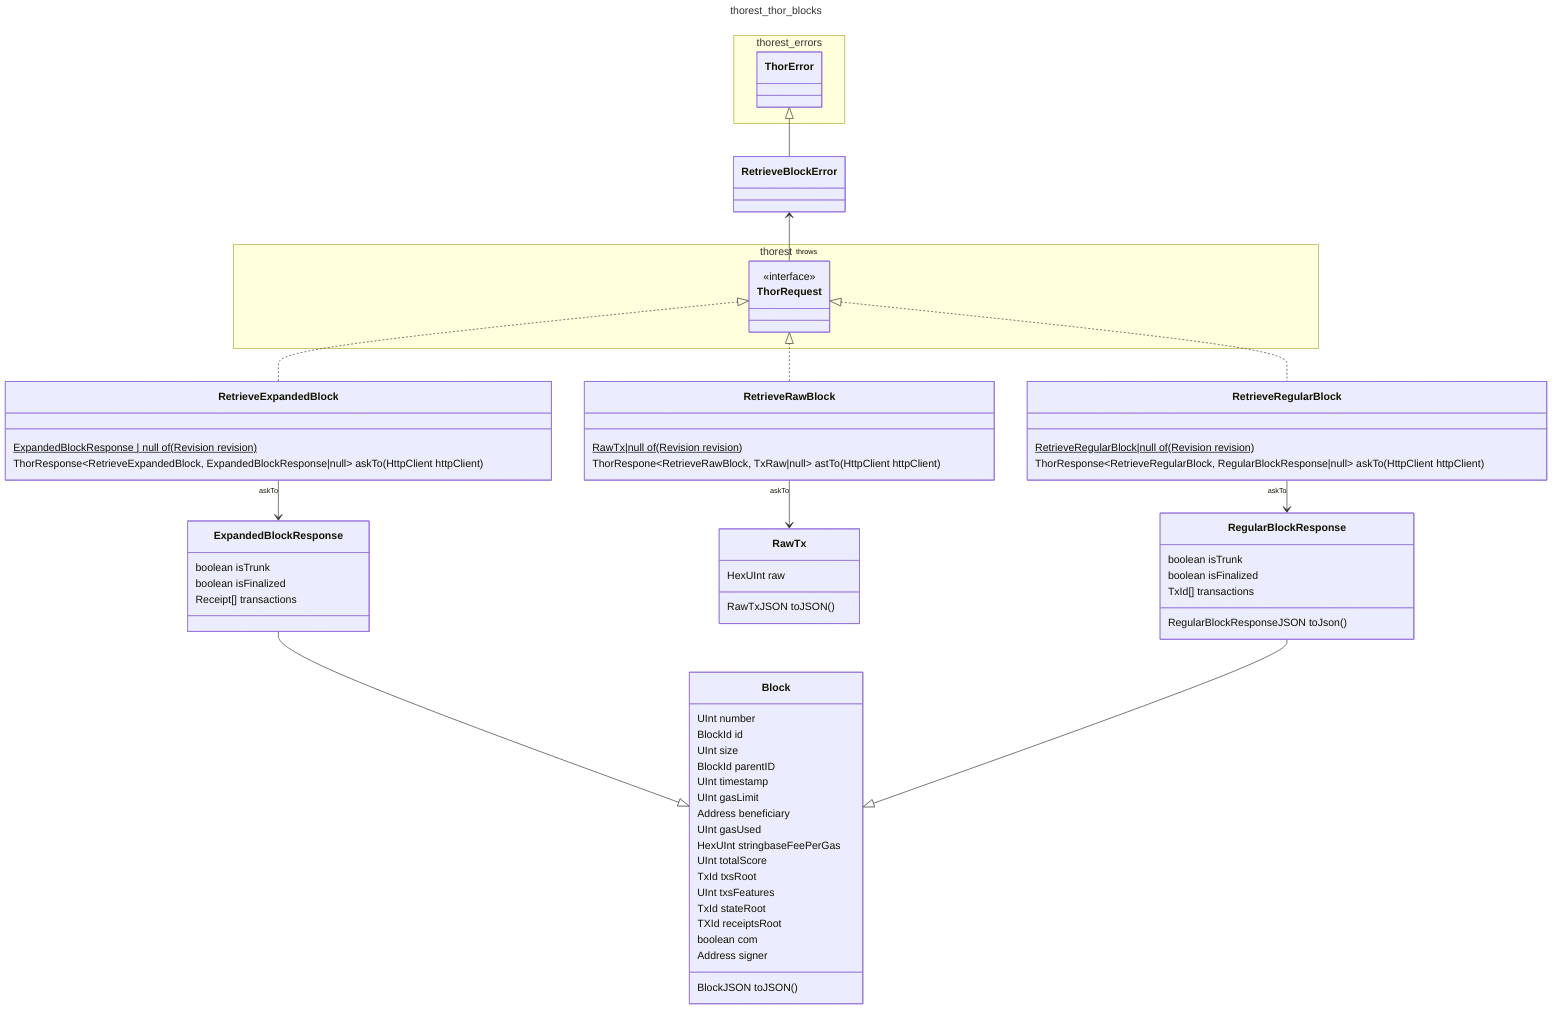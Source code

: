 ---
title: thorest_thor_blocks
---
classDiagram
    namespace thorest {
        class ThorRequest {
            <<interface>>
        }
    }
    namespace thorest_errors {
        class ThorError
    }
    class Block {
        UInt number
        BlockId id
        UInt size
        BlockId parentID
        UInt timestamp
        UInt gasLimit
        Address beneficiary
        UInt gasUsed
        HexUInt stringbaseFeePerGas
        UInt totalScore
        TxId txsRoot
        UInt txsFeatures
        TxId stateRoot
        TXId receiptsRoot
        boolean com
        Address signer
        BlockJSON toJSON()
    }
    class ExpandedBlockResponse {
        boolean isTrunk
        boolean isFinalized
        Receipt[] transactions
    }
    class RawTx {
        HexUInt raw
        RawTxJSON toJSON()
    }
    class RetrieveBlockError
    class RegularBlockResponse {
        boolean isTrunk
        boolean isFinalized
        TxId[]  transactions
        RegularBlockResponseJSON toJson()
    }
    class RetrieveExpandedBlock {
        ExpandedBlockResponse | null of(Revision revision)$
        ThorResponse~RetrieveExpandedBlock, ExpandedBlockResponse|null~ askTo(HttpClient httpClient)
    }
    class RetrieveRawBlock {
        RawTx|null of(Revision revision)$
        ThorRespone~RetrieveRawBlock, TxRaw|null~ astTo(HttpClient httpClient)
    }
    class RetrieveRegularBlock {
        RetrieveRegularBlock|null of(Revision revision)$
        ThorResponse~RetrieveRegularBlock, RegularBlockResponse|null~ askTo(HttpClient httpClient)
    }
    ThorError <|-- RetrieveBlockError
    ThorRequest <|.. RetrieveExpandedBlock
    ThorRequest <|.. RetrieveRawBlock
    ThorRequest <|.. RetrieveRegularBlock
    ExpandedBlockResponse --|> Block
    RegularBlockResponse --|> Block
    RetrieveExpandedBlock "askTo" --> ExpandedBlockResponse
    RetrieveRawBlock "askTo" --> RawTx
    RetrieveRegularBlock "askTo" --> RegularBlockResponse
    RetrieveBlockError <-- "throws" ThorRequest